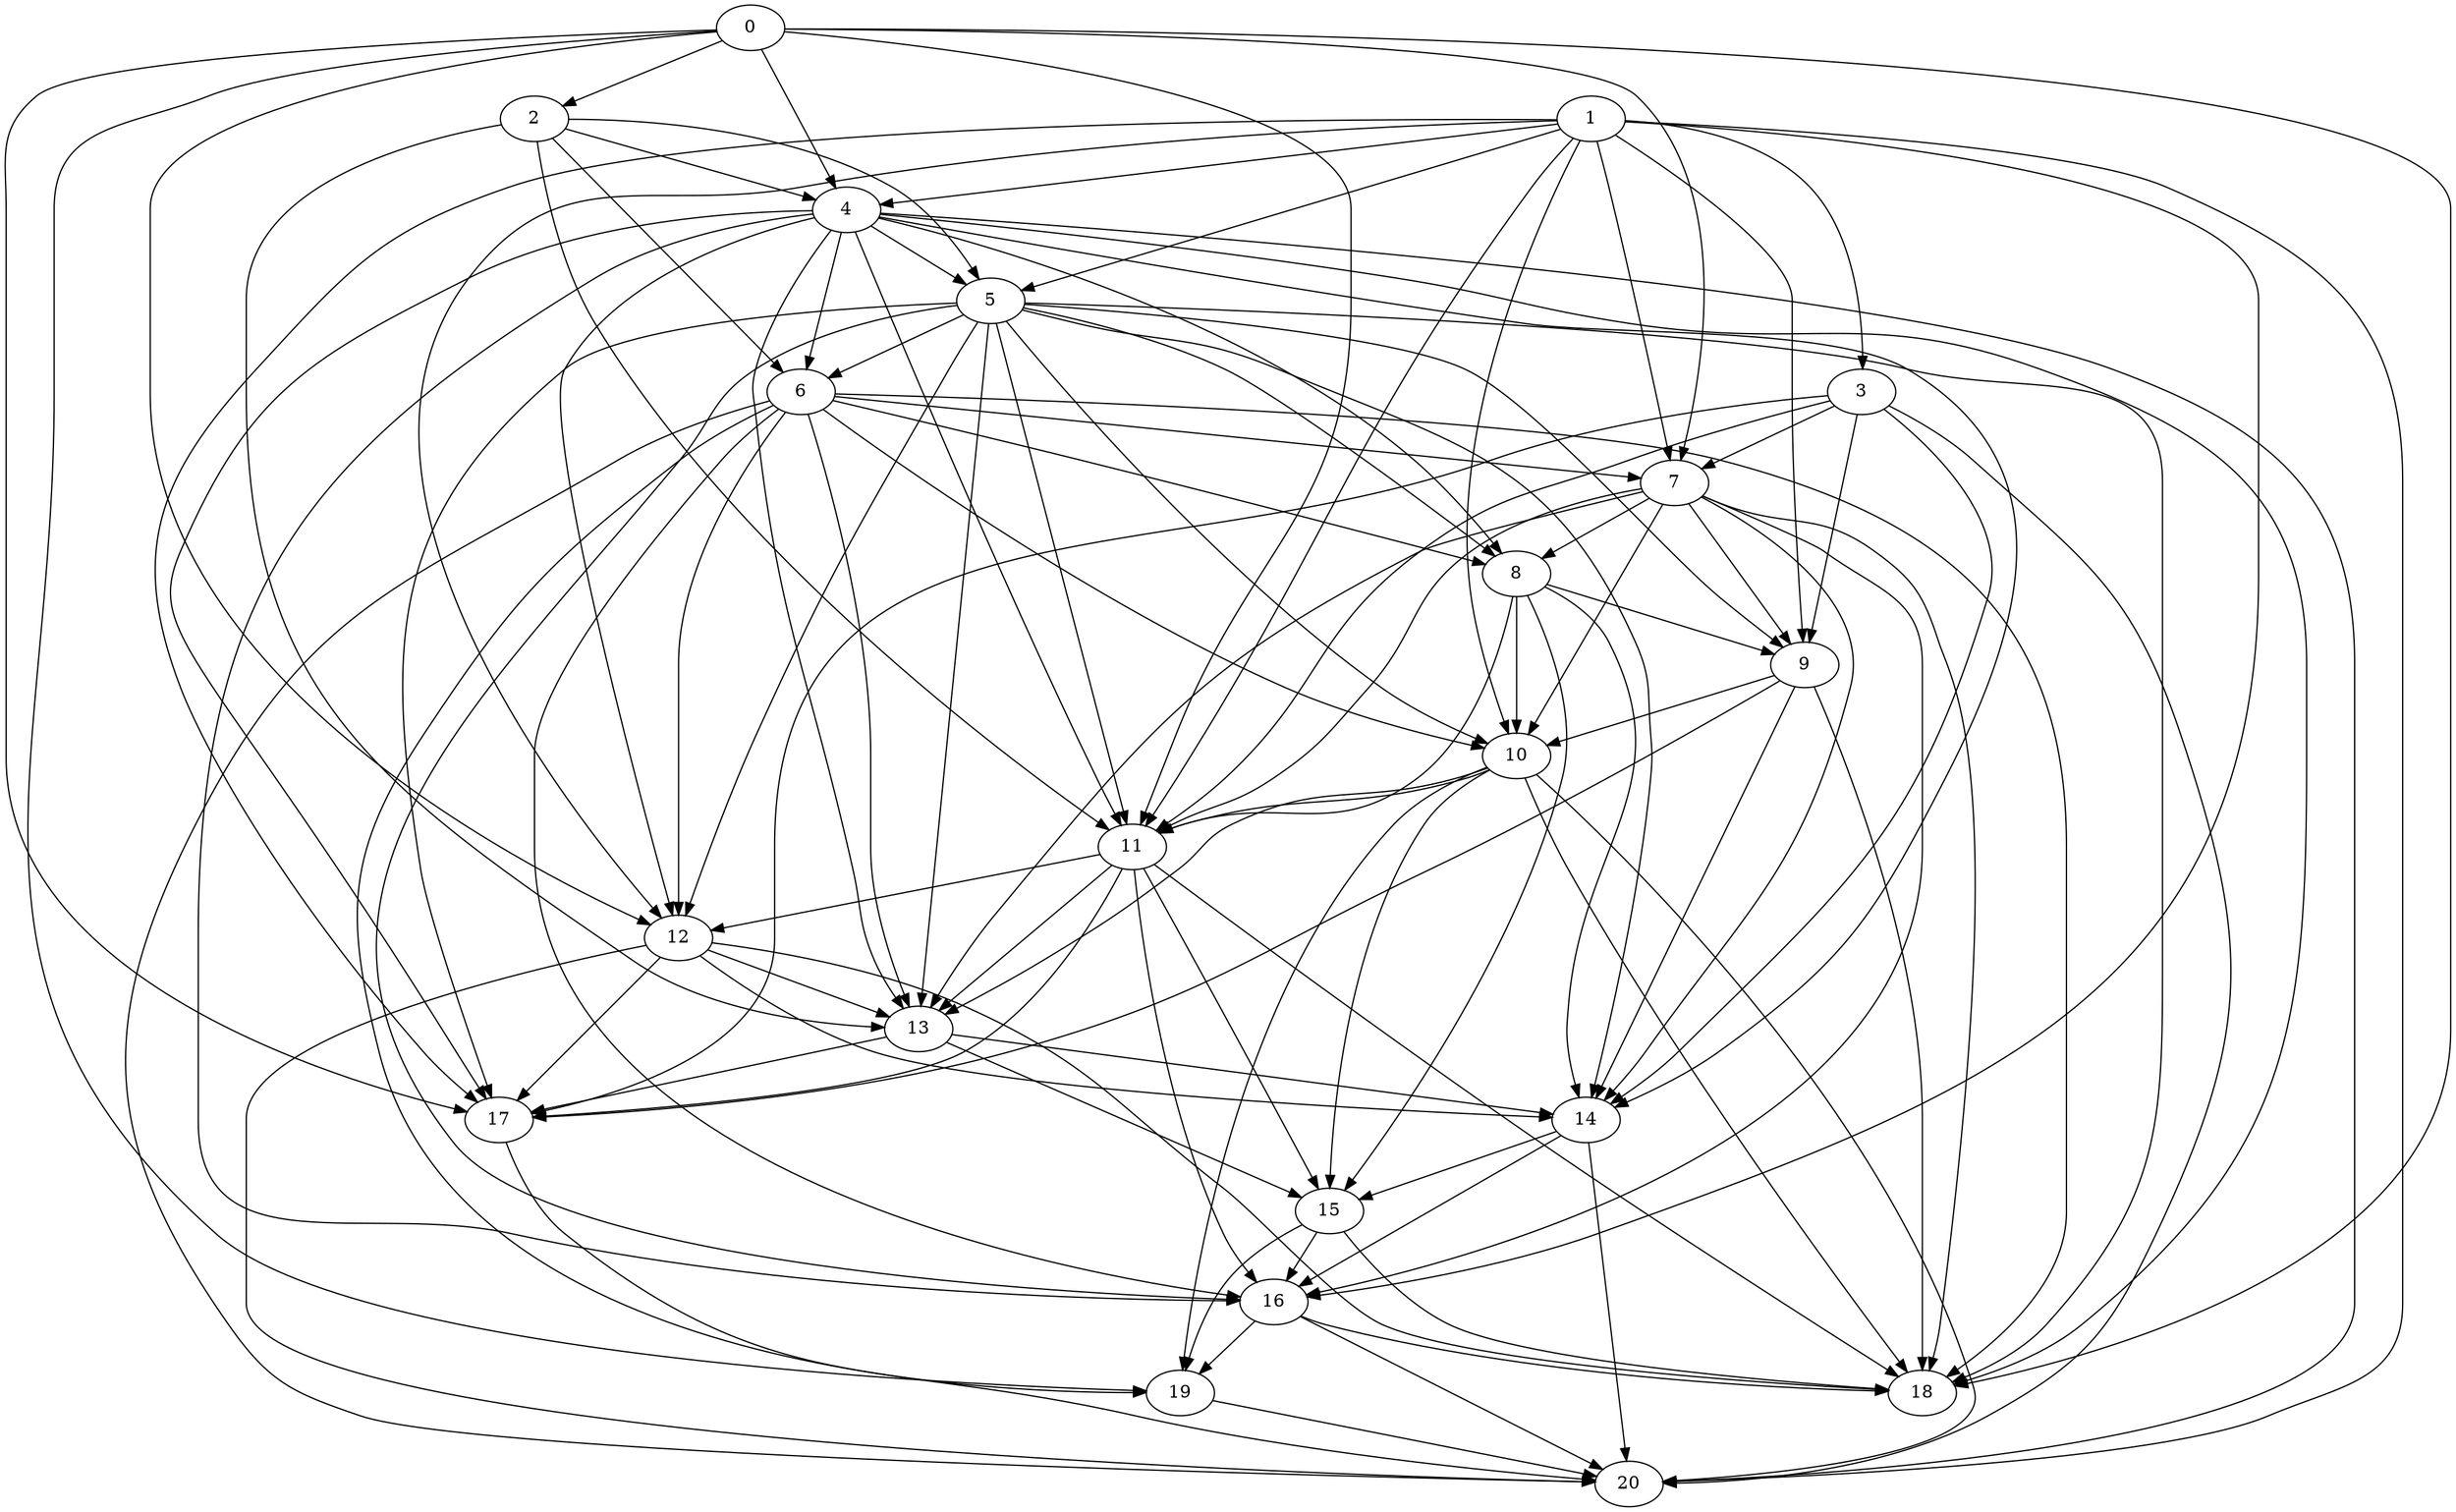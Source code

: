 digraph "Random_Nodes_21_Density_5.19_CCR_10.05_WeightType_Random_Homogeneous-4" {
0 [Weight=4];
1 [Weight=3];
2 [Weight=9];
4 [Weight=9];
5 [Weight=10];
3 [Weight=6];
6 [Weight=2];
7 [Weight=8];
8 [Weight=6];
9 [Weight=6];
10 [Weight=2];
11 [Weight=2];
12 [Weight=9];
13 [Weight=6];
14 [Weight=8];
15 [Weight=10];
16 [Weight=6];
19 [Weight=2];
17 [Weight=3];
18 [Weight=6];
20 [Weight=6];
5 -> 6 [Weight=20];
2 -> 11 [Weight=16];
16 -> 19 [Weight=6];
5 -> 10 [Weight=6];
1 -> 12 [Weight=8];
6 -> 18 [Weight=18];
3 -> 17 [Weight=14];
7 -> 10 [Weight=8];
7 -> 9 [Weight=8];
15 -> 18 [Weight=10];
7 -> 16 [Weight=16];
1 -> 10 [Weight=4];
1 -> 9 [Weight=12];
5 -> 12 [Weight=18];
9 -> 10 [Weight=8];
12 -> 14 [Weight=12];
0 -> 11 [Weight=20];
0 -> 7 [Weight=6];
12 -> 20 [Weight=16];
2 -> 4 [Weight=4];
0 -> 2 [Weight=18];
6 -> 8 [Weight=18];
11 -> 16 [Weight=18];
7 -> 11 [Weight=4];
3 -> 11 [Weight=8];
11 -> 18 [Weight=6];
10 -> 19 [Weight=4];
6 -> 10 [Weight=18];
11 -> 12 [Weight=4];
11 -> 13 [Weight=4];
2 -> 5 [Weight=12];
7 -> 18 [Weight=4];
1 -> 20 [Weight=14];
2 -> 13 [Weight=16];
15 -> 19 [Weight=12];
12 -> 18 [Weight=4];
0 -> 19 [Weight=20];
9 -> 18 [Weight=4];
6 -> 13 [Weight=16];
5 -> 8 [Weight=20];
5 -> 11 [Weight=6];
17 -> 20 [Weight=4];
5 -> 14 [Weight=6];
12 -> 13 [Weight=18];
10 -> 11 [Weight=12];
3 -> 9 [Weight=16];
1 -> 7 [Weight=10];
1 -> 16 [Weight=16];
10 -> 18 [Weight=4];
0 -> 12 [Weight=8];
10 -> 20 [Weight=14];
11 -> 17 [Weight=10];
5 -> 9 [Weight=6];
9 -> 14 [Weight=6];
6 -> 20 [Weight=4];
5 -> 18 [Weight=12];
13 -> 14 [Weight=18];
3 -> 14 [Weight=4];
5 -> 17 [Weight=4];
11 -> 15 [Weight=10];
9 -> 17 [Weight=12];
4 -> 8 [Weight=20];
6 -> 19 [Weight=4];
1 -> 11 [Weight=6];
5 -> 16 [Weight=16];
4 -> 6 [Weight=16];
6 -> 12 [Weight=10];
2 -> 6 [Weight=18];
0 -> 4 [Weight=10];
0 -> 17 [Weight=20];
8 -> 11 [Weight=20];
7 -> 14 [Weight=8];
6 -> 16 [Weight=16];
8 -> 15 [Weight=18];
5 -> 13 [Weight=14];
16 -> 18 [Weight=10];
1 -> 5 [Weight=4];
15 -> 16 [Weight=4];
16 -> 20 [Weight=20];
4 -> 5 [Weight=6];
4 -> 13 [Weight=10];
4 -> 18 [Weight=8];
14 -> 15 [Weight=8];
3 -> 7 [Weight=14];
4 -> 14 [Weight=16];
3 -> 20 [Weight=18];
13 -> 15 [Weight=12];
8 -> 10 [Weight=10];
0 -> 18 [Weight=18];
7 -> 8 [Weight=20];
4 -> 16 [Weight=4];
8 -> 14 [Weight=20];
6 -> 7 [Weight=8];
10 -> 13 [Weight=18];
12 -> 17 [Weight=14];
10 -> 15 [Weight=4];
7 -> 13 [Weight=14];
4 -> 20 [Weight=6];
19 -> 20 [Weight=10];
4 -> 17 [Weight=18];
13 -> 17 [Weight=6];
1 -> 4 [Weight=14];
1 -> 17 [Weight=12];
1 -> 3 [Weight=12];
4 -> 12 [Weight=14];
8 -> 9 [Weight=4];
14 -> 16 [Weight=6];
14 -> 20 [Weight=16];
4 -> 11 [Weight=8];
}
